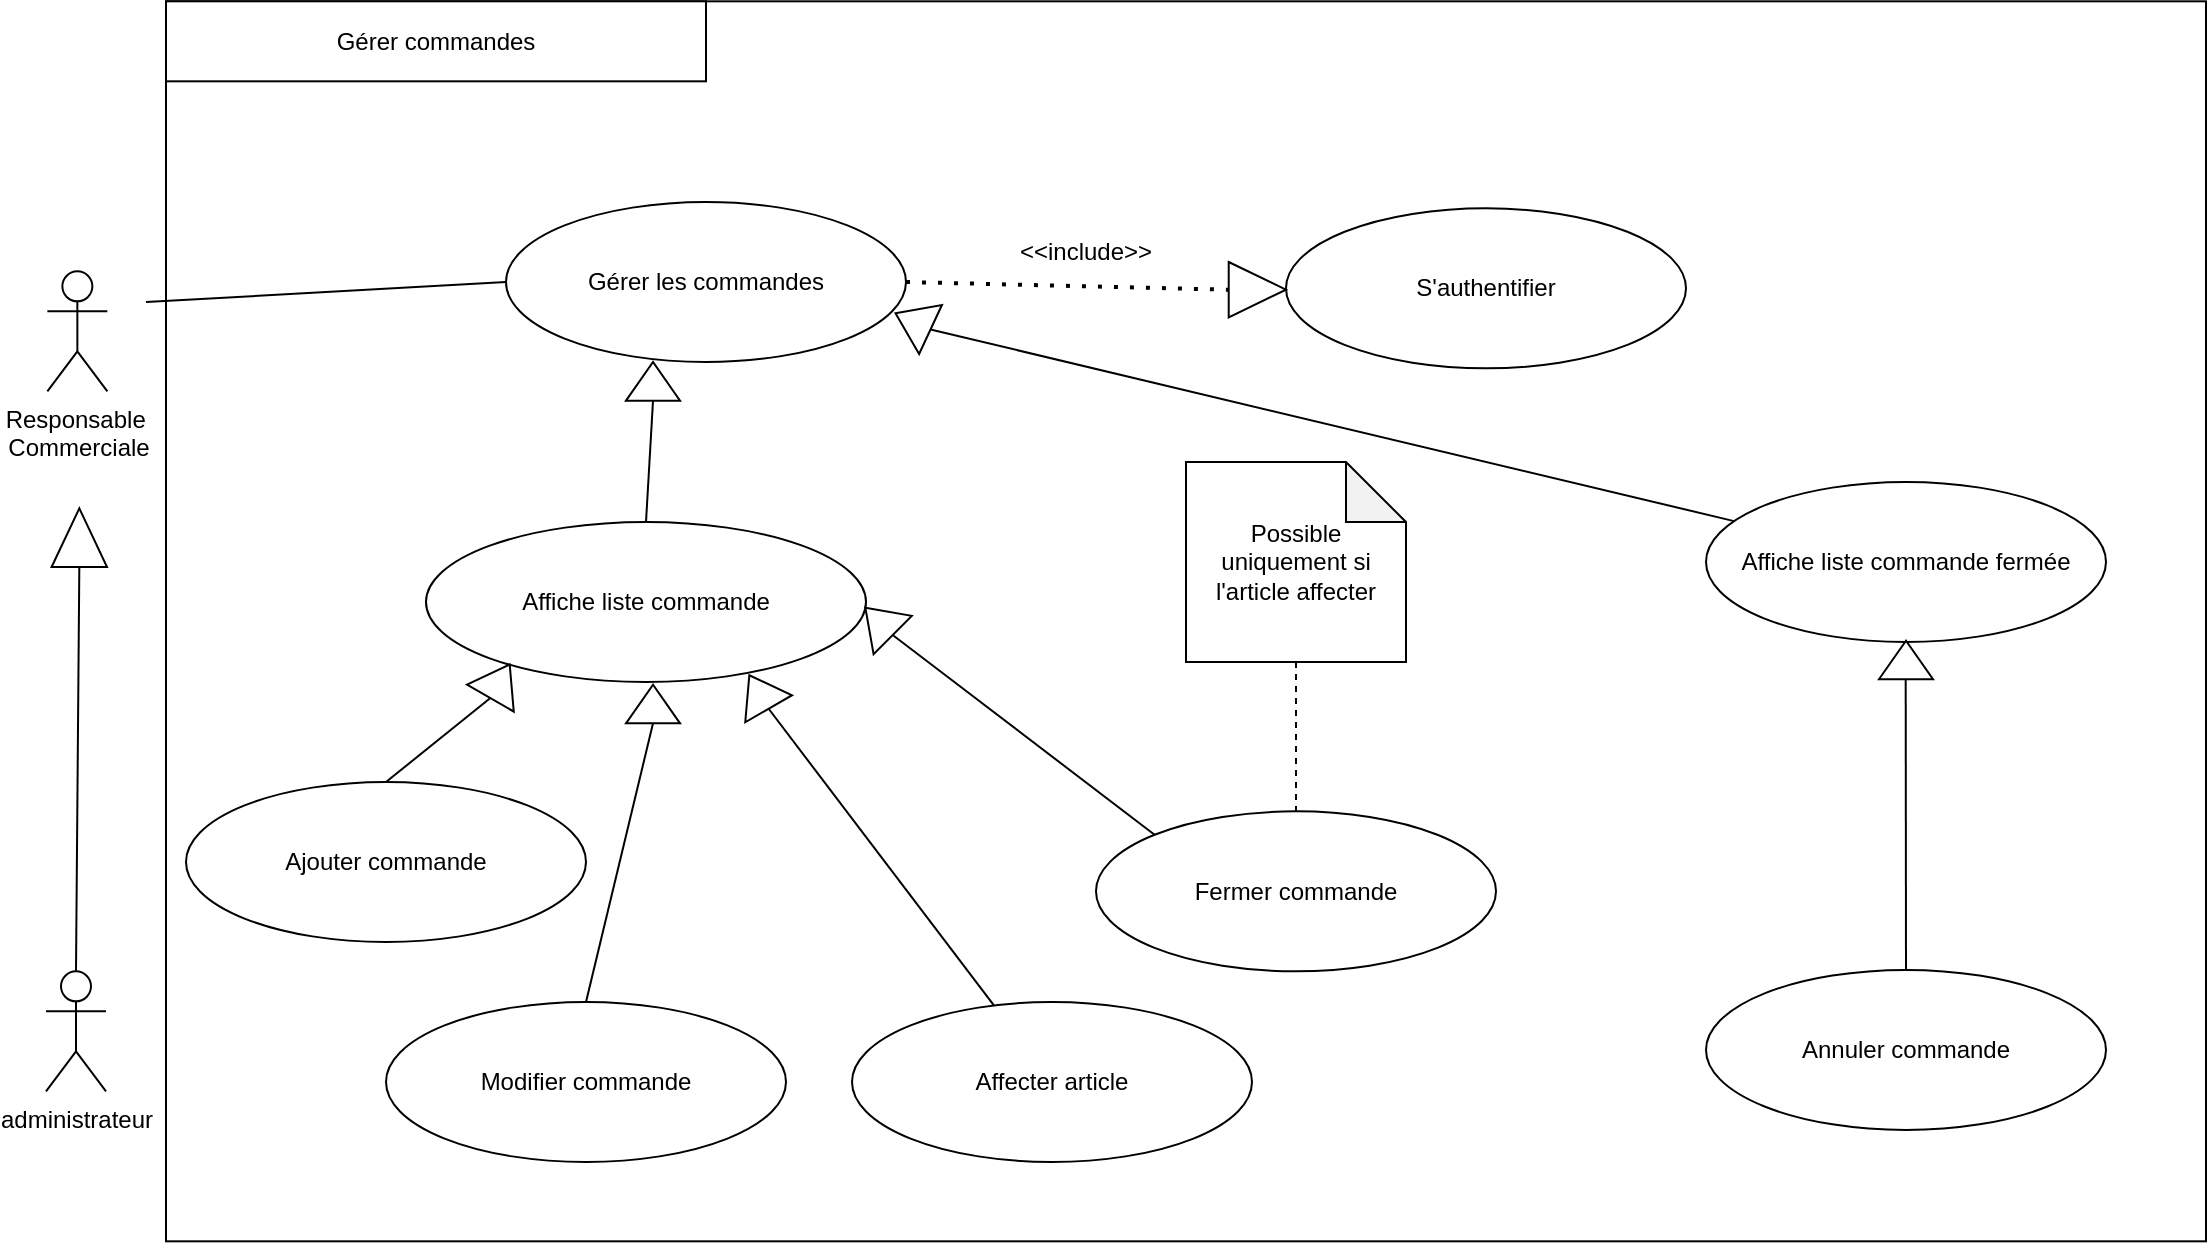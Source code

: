 <mxfile version="21.3.6" type="gitlab">
  <diagram name="Page-1" id="Dhz3QEpo0U_PGYgXKE9V">
    <mxGraphModel dx="2206" dy="788" grid="1" gridSize="10" guides="1" tooltips="1" connect="1" arrows="1" fold="1" page="1" pageScale="1" pageWidth="827" pageHeight="1169" math="0" shadow="0">
      <root>
        <mxCell id="0" />
        <mxCell id="1" parent="0" />
        <mxCell id="gNxEo24BiPIkMwxeU2JK-1" value="" style="rounded=0;whiteSpace=wrap;html=1;" parent="1" vertex="1">
          <mxGeometry x="-370" y="329.66" width="1020" height="620" as="geometry" />
        </mxCell>
        <mxCell id="gNxEo24BiPIkMwxeU2JK-2" value="Responsable&amp;nbsp;&lt;br&gt;Commerciale" style="shape=umlActor;verticalLabelPosition=bottom;verticalAlign=top;html=1;outlineConnect=0;" parent="1" vertex="1">
          <mxGeometry x="-429.32" y="464.66" width="30" height="60" as="geometry" />
        </mxCell>
        <mxCell id="gNxEo24BiPIkMwxeU2JK-3" value="administrateur" style="shape=umlActor;verticalLabelPosition=bottom;verticalAlign=top;html=1;outlineConnect=0;" parent="1" vertex="1">
          <mxGeometry x="-430" y="814.66" width="30" height="60" as="geometry" />
        </mxCell>
        <mxCell id="gNxEo24BiPIkMwxeU2JK-4" value="Gérer les commandes" style="ellipse;whiteSpace=wrap;html=1;" parent="1" vertex="1">
          <mxGeometry x="-200" y="430" width="200" height="80" as="geometry" />
        </mxCell>
        <mxCell id="gNxEo24BiPIkMwxeU2JK-5" value="" style="endArrow=none;html=1;rounded=0;entryX=0;entryY=0.5;entryDx=0;entryDy=0;" parent="1" target="gNxEo24BiPIkMwxeU2JK-4" edge="1">
          <mxGeometry width="50" height="50" relative="1" as="geometry">
            <mxPoint x="-380" y="480" as="sourcePoint" />
            <mxPoint x="240" y="770" as="targetPoint" />
          </mxGeometry>
        </mxCell>
        <mxCell id="gNxEo24BiPIkMwxeU2JK-6" value="S&#39;authentifier" style="ellipse;whiteSpace=wrap;html=1;" parent="1" vertex="1">
          <mxGeometry x="190" y="433.17" width="200" height="80" as="geometry" />
        </mxCell>
        <mxCell id="gNxEo24BiPIkMwxeU2JK-7" value="Affiche liste commande" style="ellipse;whiteSpace=wrap;html=1;" parent="1" vertex="1">
          <mxGeometry x="-240" y="590.0" width="220" height="80" as="geometry" />
        </mxCell>
        <mxCell id="gNxEo24BiPIkMwxeU2JK-11" value="" style="endArrow=none;html=1;rounded=0;exitX=0.5;exitY=0;exitDx=0;exitDy=0;entryX=0;entryY=0.5;entryDx=0;entryDy=0;" parent="1" source="gNxEo24BiPIkMwxeU2JK-7" target="gNxEo24BiPIkMwxeU2JK-22" edge="1">
          <mxGeometry width="50" height="50" relative="1" as="geometry">
            <mxPoint x="50" y="720" as="sourcePoint" />
            <mxPoint x="-183.378" y="545.51" as="targetPoint" />
          </mxGeometry>
        </mxCell>
        <mxCell id="gNxEo24BiPIkMwxeU2JK-12" value="Ajouter commande" style="ellipse;whiteSpace=wrap;html=1;" parent="1" vertex="1">
          <mxGeometry x="-360" y="720" width="200" height="80" as="geometry" />
        </mxCell>
        <mxCell id="gNxEo24BiPIkMwxeU2JK-13" value="" style="endArrow=none;dashed=1;html=1;dashPattern=1 3;strokeWidth=2;rounded=0;exitX=1;exitY=0.5;exitDx=0;exitDy=0;entryX=0;entryY=0.5;entryDx=0;entryDy=0;" parent="1" source="gNxEo24BiPIkMwxeU2JK-4" target="gNxEo24BiPIkMwxeU2JK-14" edge="1">
          <mxGeometry width="50" height="50" relative="1" as="geometry">
            <mxPoint x="50" y="720" as="sourcePoint" />
            <mxPoint x="100" y="670" as="targetPoint" />
          </mxGeometry>
        </mxCell>
        <mxCell id="gNxEo24BiPIkMwxeU2JK-14" value="" style="triangle;whiteSpace=wrap;html=1;rotation=0;" parent="1" vertex="1">
          <mxGeometry x="161.36" y="460.0" width="28.64" height="27.71" as="geometry" />
        </mxCell>
        <mxCell id="gNxEo24BiPIkMwxeU2JK-15" value="&amp;lt;&amp;lt;include&amp;gt;&amp;gt;" style="text;html=1;strokeColor=none;fillColor=none;align=center;verticalAlign=middle;whiteSpace=wrap;rounded=0;" parent="1" vertex="1">
          <mxGeometry x="70" y="444.66" width="40" height="20" as="geometry" />
        </mxCell>
        <mxCell id="gNxEo24BiPIkMwxeU2JK-16" value="" style="endArrow=none;html=1;rounded=0;entryX=0;entryY=0.5;entryDx=0;entryDy=0;exitX=0.5;exitY=0;exitDx=0;exitDy=0;" parent="1" source="gNxEo24BiPIkMwxeU2JK-12" target="gNxEo24BiPIkMwxeU2JK-18" edge="1">
          <mxGeometry width="50" height="50" relative="1" as="geometry">
            <mxPoint x="30" y="916" as="sourcePoint" />
            <mxPoint x="-26.831" y="720.686" as="targetPoint" />
          </mxGeometry>
        </mxCell>
        <mxCell id="gNxEo24BiPIkMwxeU2JK-17" value="Gérer commandes" style="rounded=0;whiteSpace=wrap;html=1;" parent="1" vertex="1">
          <mxGeometry x="-370" y="329.66" width="270" height="40" as="geometry" />
        </mxCell>
        <mxCell id="gNxEo24BiPIkMwxeU2JK-18" value="" style="triangle;whiteSpace=wrap;html=1;rotation=-150;direction=south;" parent="1" vertex="1">
          <mxGeometry x="-216.49" y="660" width="27.02" height="19.32" as="geometry" />
        </mxCell>
        <mxCell id="gNxEo24BiPIkMwxeU2JK-22" value="" style="triangle;whiteSpace=wrap;html=1;rotation=-180;direction=south;" parent="1" vertex="1">
          <mxGeometry x="-140" y="510.0" width="27.02" height="19.32" as="geometry" />
        </mxCell>
        <mxCell id="gNxEo24BiPIkMwxeU2JK-23" value="Affiche liste commande fermée" style="ellipse;whiteSpace=wrap;html=1;" parent="1" vertex="1">
          <mxGeometry x="400" y="570" width="200" height="80" as="geometry" />
        </mxCell>
        <mxCell id="gNxEo24BiPIkMwxeU2JK-24" value="" style="triangle;whiteSpace=wrap;html=1;rotation=115;direction=south;" parent="1" vertex="1">
          <mxGeometry x="-10" y="480" width="27.02" height="19.32" as="geometry" />
        </mxCell>
        <mxCell id="gNxEo24BiPIkMwxeU2JK-25" value="" style="endArrow=none;html=1;rounded=0;entryX=0;entryY=0.5;entryDx=0;entryDy=0;" parent="1" source="gNxEo24BiPIkMwxeU2JK-23" target="gNxEo24BiPIkMwxeU2JK-24" edge="1">
          <mxGeometry width="50" height="50" relative="1" as="geometry">
            <mxPoint x="-31" y="612" as="sourcePoint" />
            <mxPoint x="-106" y="530" as="targetPoint" />
          </mxGeometry>
        </mxCell>
        <mxCell id="gNxEo24BiPIkMwxeU2JK-26" value="Fermer commande" style="ellipse;whiteSpace=wrap;html=1;" parent="1" vertex="1">
          <mxGeometry x="95" y="734.66" width="200" height="80" as="geometry" />
        </mxCell>
        <mxCell id="gNxEo24BiPIkMwxeU2JK-27" value="" style="triangle;whiteSpace=wrap;html=1;rotation=-225;direction=south;" parent="1" vertex="1">
          <mxGeometry x="-27" y="630" width="27.02" height="19.32" as="geometry" />
        </mxCell>
        <mxCell id="gNxEo24BiPIkMwxeU2JK-28" value="" style="endArrow=none;html=1;rounded=0;entryX=0;entryY=0.5;entryDx=0;entryDy=0;exitX=0;exitY=0;exitDx=0;exitDy=0;" parent="1" source="gNxEo24BiPIkMwxeU2JK-26" target="gNxEo24BiPIkMwxeU2JK-27" edge="1">
          <mxGeometry width="50" height="50" relative="1" as="geometry">
            <mxPoint x="-31" y="612" as="sourcePoint" />
            <mxPoint x="-106" y="530" as="targetPoint" />
          </mxGeometry>
        </mxCell>
        <mxCell id="gNxEo24BiPIkMwxeU2JK-29" value="Modifier commande" style="ellipse;whiteSpace=wrap;html=1;" parent="1" vertex="1">
          <mxGeometry x="-260" y="830" width="200" height="80" as="geometry" />
        </mxCell>
        <mxCell id="gNxEo24BiPIkMwxeU2JK-34" value="Annuler commande" style="ellipse;whiteSpace=wrap;html=1;" parent="1" vertex="1">
          <mxGeometry x="400" y="813.98" width="200" height="80" as="geometry" />
        </mxCell>
        <mxCell id="gNxEo24BiPIkMwxeU2JK-35" value="" style="endArrow=none;html=1;rounded=0;exitX=0.5;exitY=0;exitDx=0;exitDy=0;entryX=0.515;entryY=0.494;entryDx=0;entryDy=0;entryPerimeter=0;" parent="1" source="gNxEo24BiPIkMwxeU2JK-34" target="gNxEo24BiPIkMwxeU2JK-36" edge="1">
          <mxGeometry width="50" height="50" relative="1" as="geometry">
            <mxPoint x="-6" y="583.98" as="sourcePoint" />
            <mxPoint x="-6" y="533.98" as="targetPoint" />
          </mxGeometry>
        </mxCell>
        <mxCell id="gNxEo24BiPIkMwxeU2JK-36" value="" style="triangle;whiteSpace=wrap;html=1;rotation=-180;direction=south;" parent="1" vertex="1">
          <mxGeometry x="486.49" y="649.32" width="27.02" height="19.32" as="geometry" />
        </mxCell>
        <mxCell id="gNxEo24BiPIkMwxeU2JK-41" value="" style="endArrow=none;html=1;rounded=0;exitX=0.5;exitY=0;exitDx=0;exitDy=0;entryX=0;entryY=0.5;entryDx=0;entryDy=0;" parent="1" source="gNxEo24BiPIkMwxeU2JK-29" target="gNxEo24BiPIkMwxeU2JK-42" edge="1">
          <mxGeometry width="50" height="50" relative="1" as="geometry">
            <mxPoint x="30" y="745" as="sourcePoint" />
            <mxPoint x="-40" y="686" as="targetPoint" />
          </mxGeometry>
        </mxCell>
        <mxCell id="gNxEo24BiPIkMwxeU2JK-42" value="" style="triangle;whiteSpace=wrap;html=1;rotation=-180;direction=south;" parent="1" vertex="1">
          <mxGeometry x="-140" y="671.34" width="27.02" height="19.32" as="geometry" />
        </mxCell>
        <mxCell id="gNxEo24BiPIkMwxeU2JK-45" value="Affecter article" style="ellipse;whiteSpace=wrap;html=1;" parent="1" vertex="1">
          <mxGeometry x="-27.0" y="830.0" width="200" height="80" as="geometry" />
        </mxCell>
        <mxCell id="gNxEo24BiPIkMwxeU2JK-46" value="" style="endArrow=none;html=1;rounded=0;entryX=0;entryY=0.5;entryDx=0;entryDy=0;" parent="1" source="gNxEo24BiPIkMwxeU2JK-45" target="gNxEo24BiPIkMwxeU2JK-47" edge="1">
          <mxGeometry width="50" height="50" relative="1" as="geometry">
            <mxPoint x="-150" y="840" as="sourcePoint" />
            <mxPoint x="-116" y="701" as="targetPoint" />
          </mxGeometry>
        </mxCell>
        <mxCell id="gNxEo24BiPIkMwxeU2JK-47" value="" style="triangle;whiteSpace=wrap;html=1;rotation=-210;direction=south;" parent="1" vertex="1">
          <mxGeometry x="-87.02" y="665.34" width="27.02" height="19.32" as="geometry" />
        </mxCell>
        <mxCell id="gNxEo24BiPIkMwxeU2JK-50" value="" style="endArrow=none;html=1;rounded=0;exitX=0.5;exitY=0;exitDx=0;exitDy=0;exitPerimeter=0;entryX=0;entryY=0.5;entryDx=0;entryDy=0;" parent="1" source="gNxEo24BiPIkMwxeU2JK-3" target="gNxEo24BiPIkMwxeU2JK-10" edge="1">
          <mxGeometry width="50" height="50" relative="1" as="geometry">
            <mxPoint x="-415" y="815" as="sourcePoint" />
            <mxPoint x="-414" y="592" as="targetPoint" />
          </mxGeometry>
        </mxCell>
        <mxCell id="gNxEo24BiPIkMwxeU2JK-10" value="" style="triangle;whiteSpace=wrap;html=1;rotation=-90;" parent="1" vertex="1">
          <mxGeometry x="-428" y="584.0" width="29.32" height="27.71" as="geometry" />
        </mxCell>
        <mxCell id="xmzMV0GVZYSljtRTg8Rv-6" style="edgeStyle=orthogonalEdgeStyle;rounded=0;orthogonalLoop=1;jettySize=auto;html=1;endArrow=none;endFill=0;dashed=1;" parent="1" source="xmzMV0GVZYSljtRTg8Rv-5" target="gNxEo24BiPIkMwxeU2JK-26" edge="1">
          <mxGeometry relative="1" as="geometry" />
        </mxCell>
        <mxCell id="xmzMV0GVZYSljtRTg8Rv-5" value="Possible uniquement si l&#39;article affecter" style="shape=note;whiteSpace=wrap;html=1;backgroundOutline=1;darkOpacity=0.05;" parent="1" vertex="1">
          <mxGeometry x="140" y="560" width="110" height="100" as="geometry" />
        </mxCell>
      </root>
    </mxGraphModel>
  </diagram>
</mxfile>
